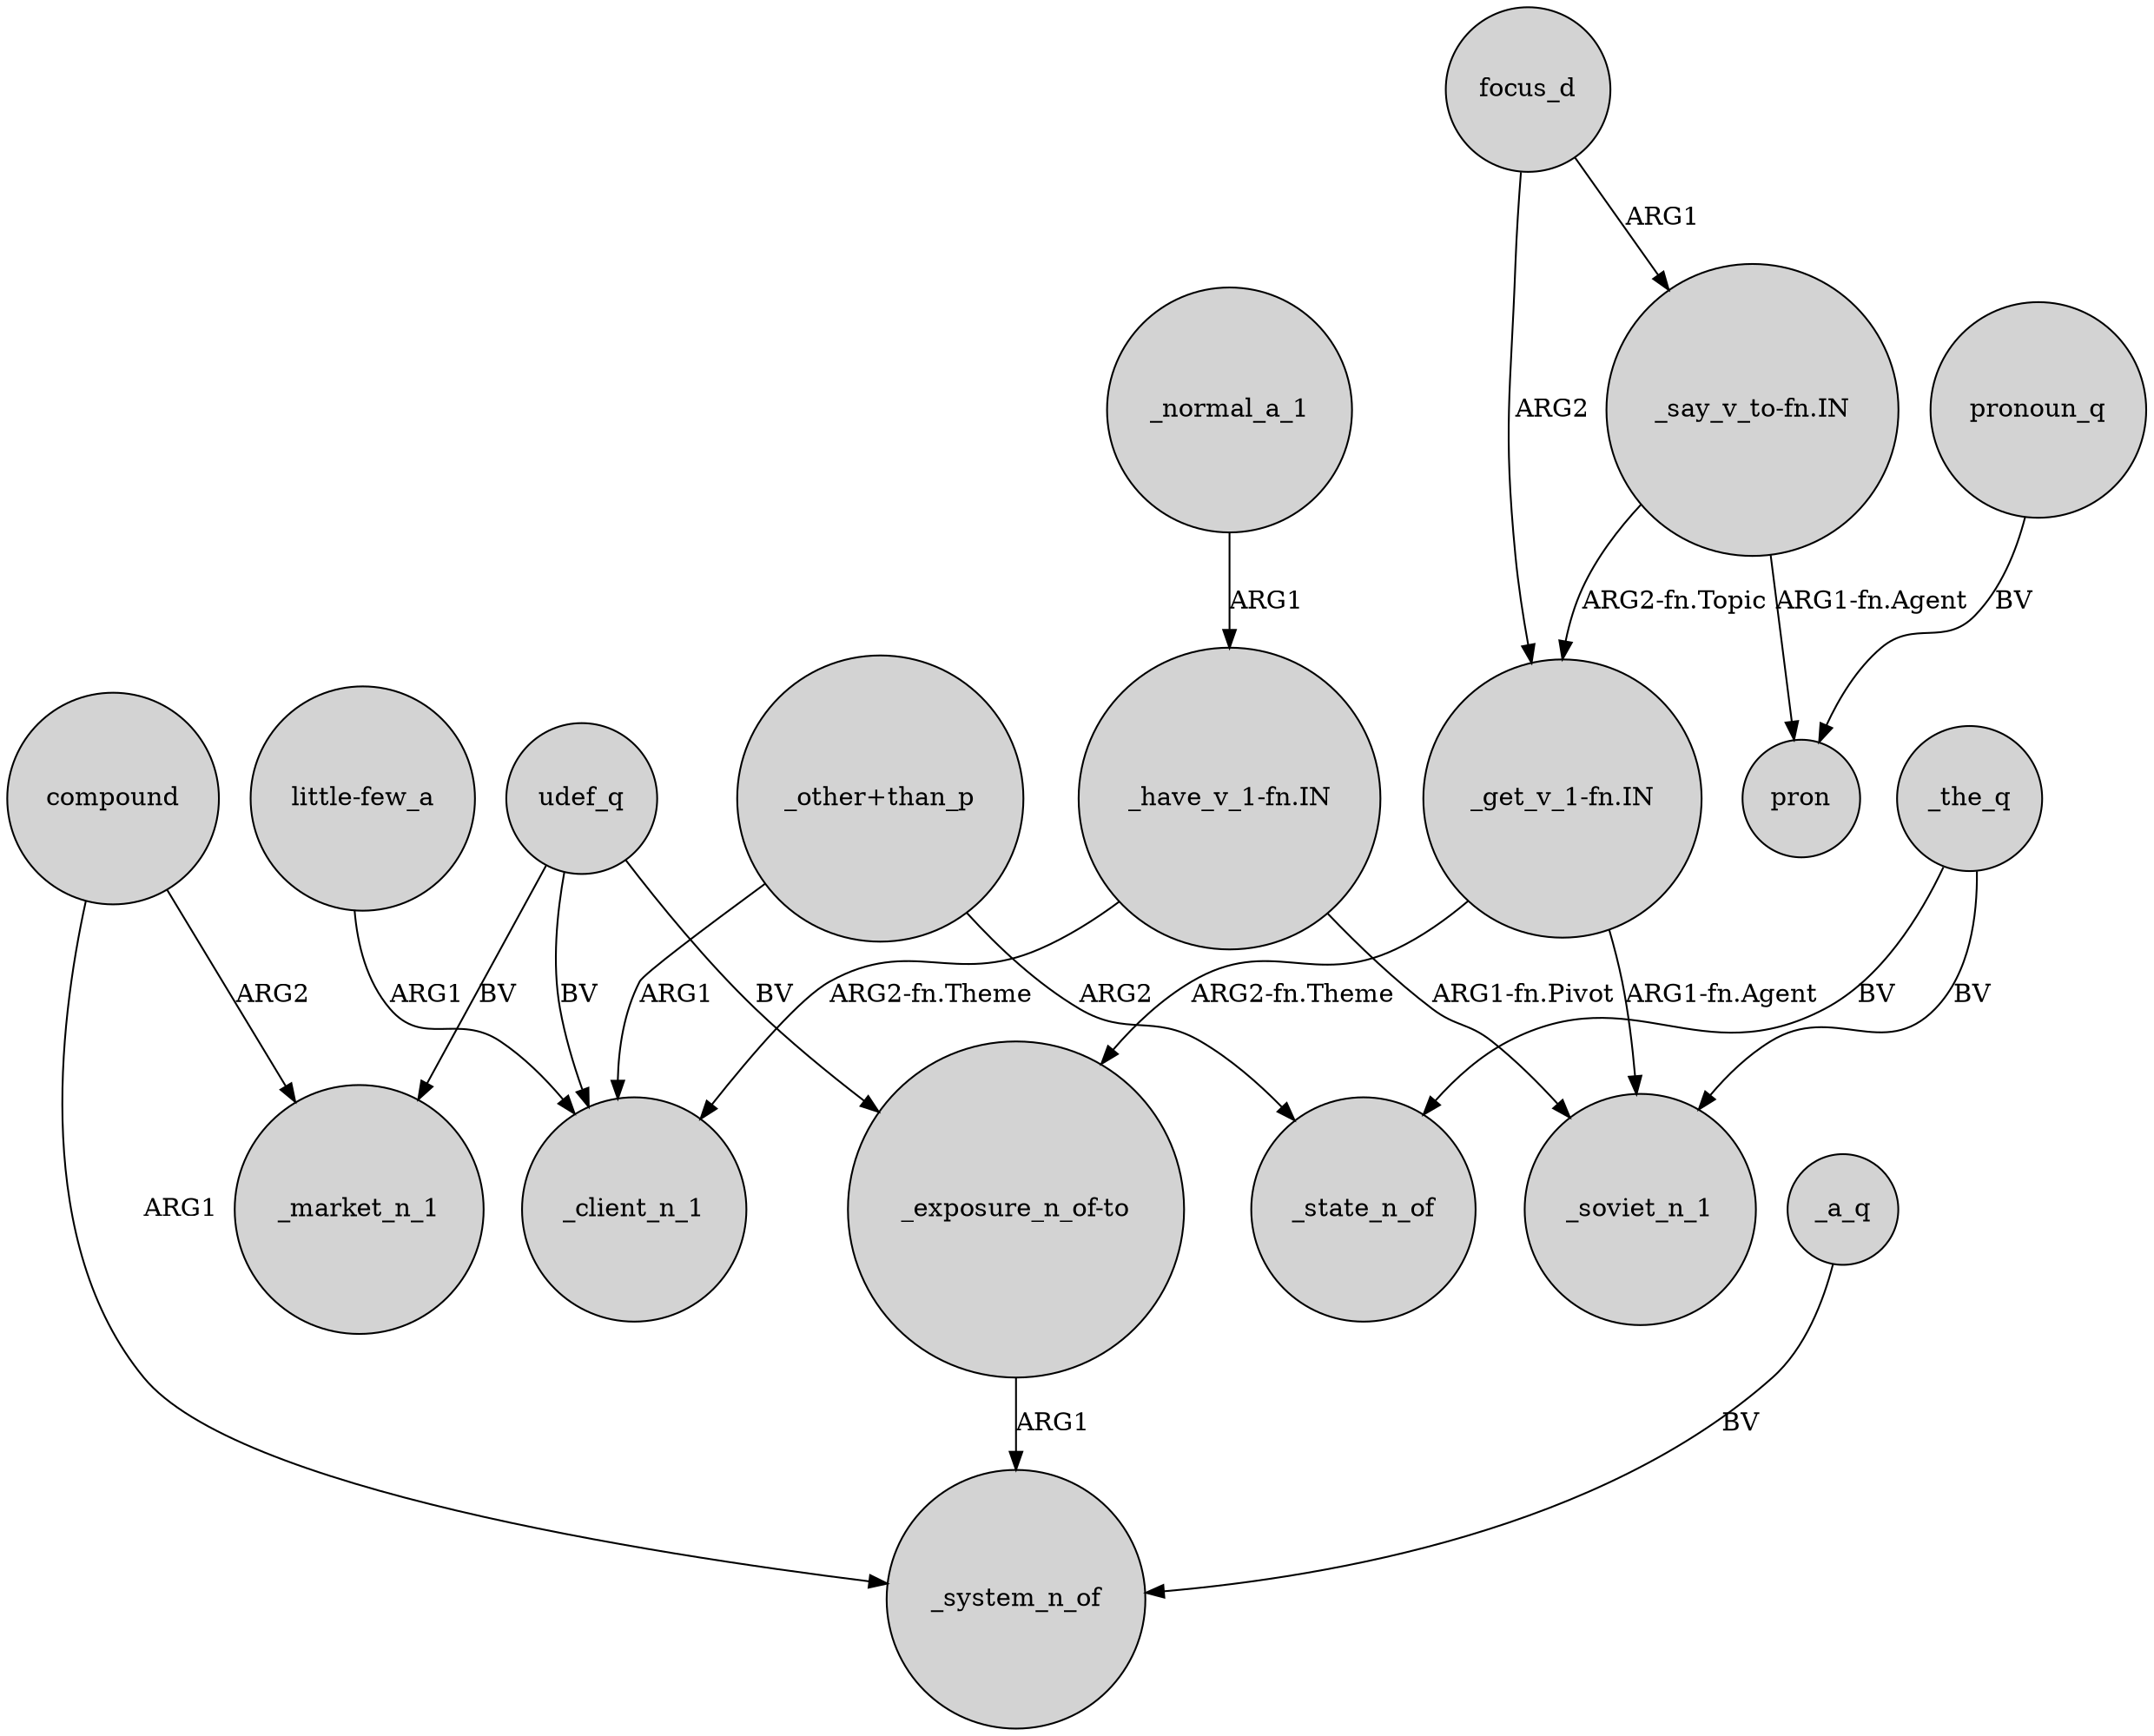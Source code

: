 digraph {
	node [shape=circle style=filled]
	compound -> _market_n_1 [label=ARG2]
	"little-few_a" -> _client_n_1 [label=ARG1]
	focus_d -> "_get_v_1-fn.IN" [label=ARG2]
	compound -> _system_n_of [label=ARG1]
	"_other+than_p" -> _state_n_of [label=ARG2]
	"_have_v_1-fn.IN" -> _soviet_n_1 [label="ARG1-fn.Pivot"]
	udef_q -> _market_n_1 [label=BV]
	_the_q -> _soviet_n_1 [label=BV]
	_the_q -> _state_n_of [label=BV]
	focus_d -> "_say_v_to-fn.IN" [label=ARG1]
	"_exposure_n_of-to" -> _system_n_of [label=ARG1]
	pronoun_q -> pron [label=BV]
	"_say_v_to-fn.IN" -> "_get_v_1-fn.IN" [label="ARG2-fn.Topic"]
	udef_q -> _client_n_1 [label=BV]
	_normal_a_1 -> "_have_v_1-fn.IN" [label=ARG1]
	"_have_v_1-fn.IN" -> _client_n_1 [label="ARG2-fn.Theme"]
	"_get_v_1-fn.IN" -> _soviet_n_1 [label="ARG1-fn.Agent"]
	"_say_v_to-fn.IN" -> pron [label="ARG1-fn.Agent"]
	_a_q -> _system_n_of [label=BV]
	udef_q -> "_exposure_n_of-to" [label=BV]
	"_other+than_p" -> _client_n_1 [label=ARG1]
	"_get_v_1-fn.IN" -> "_exposure_n_of-to" [label="ARG2-fn.Theme"]
}
